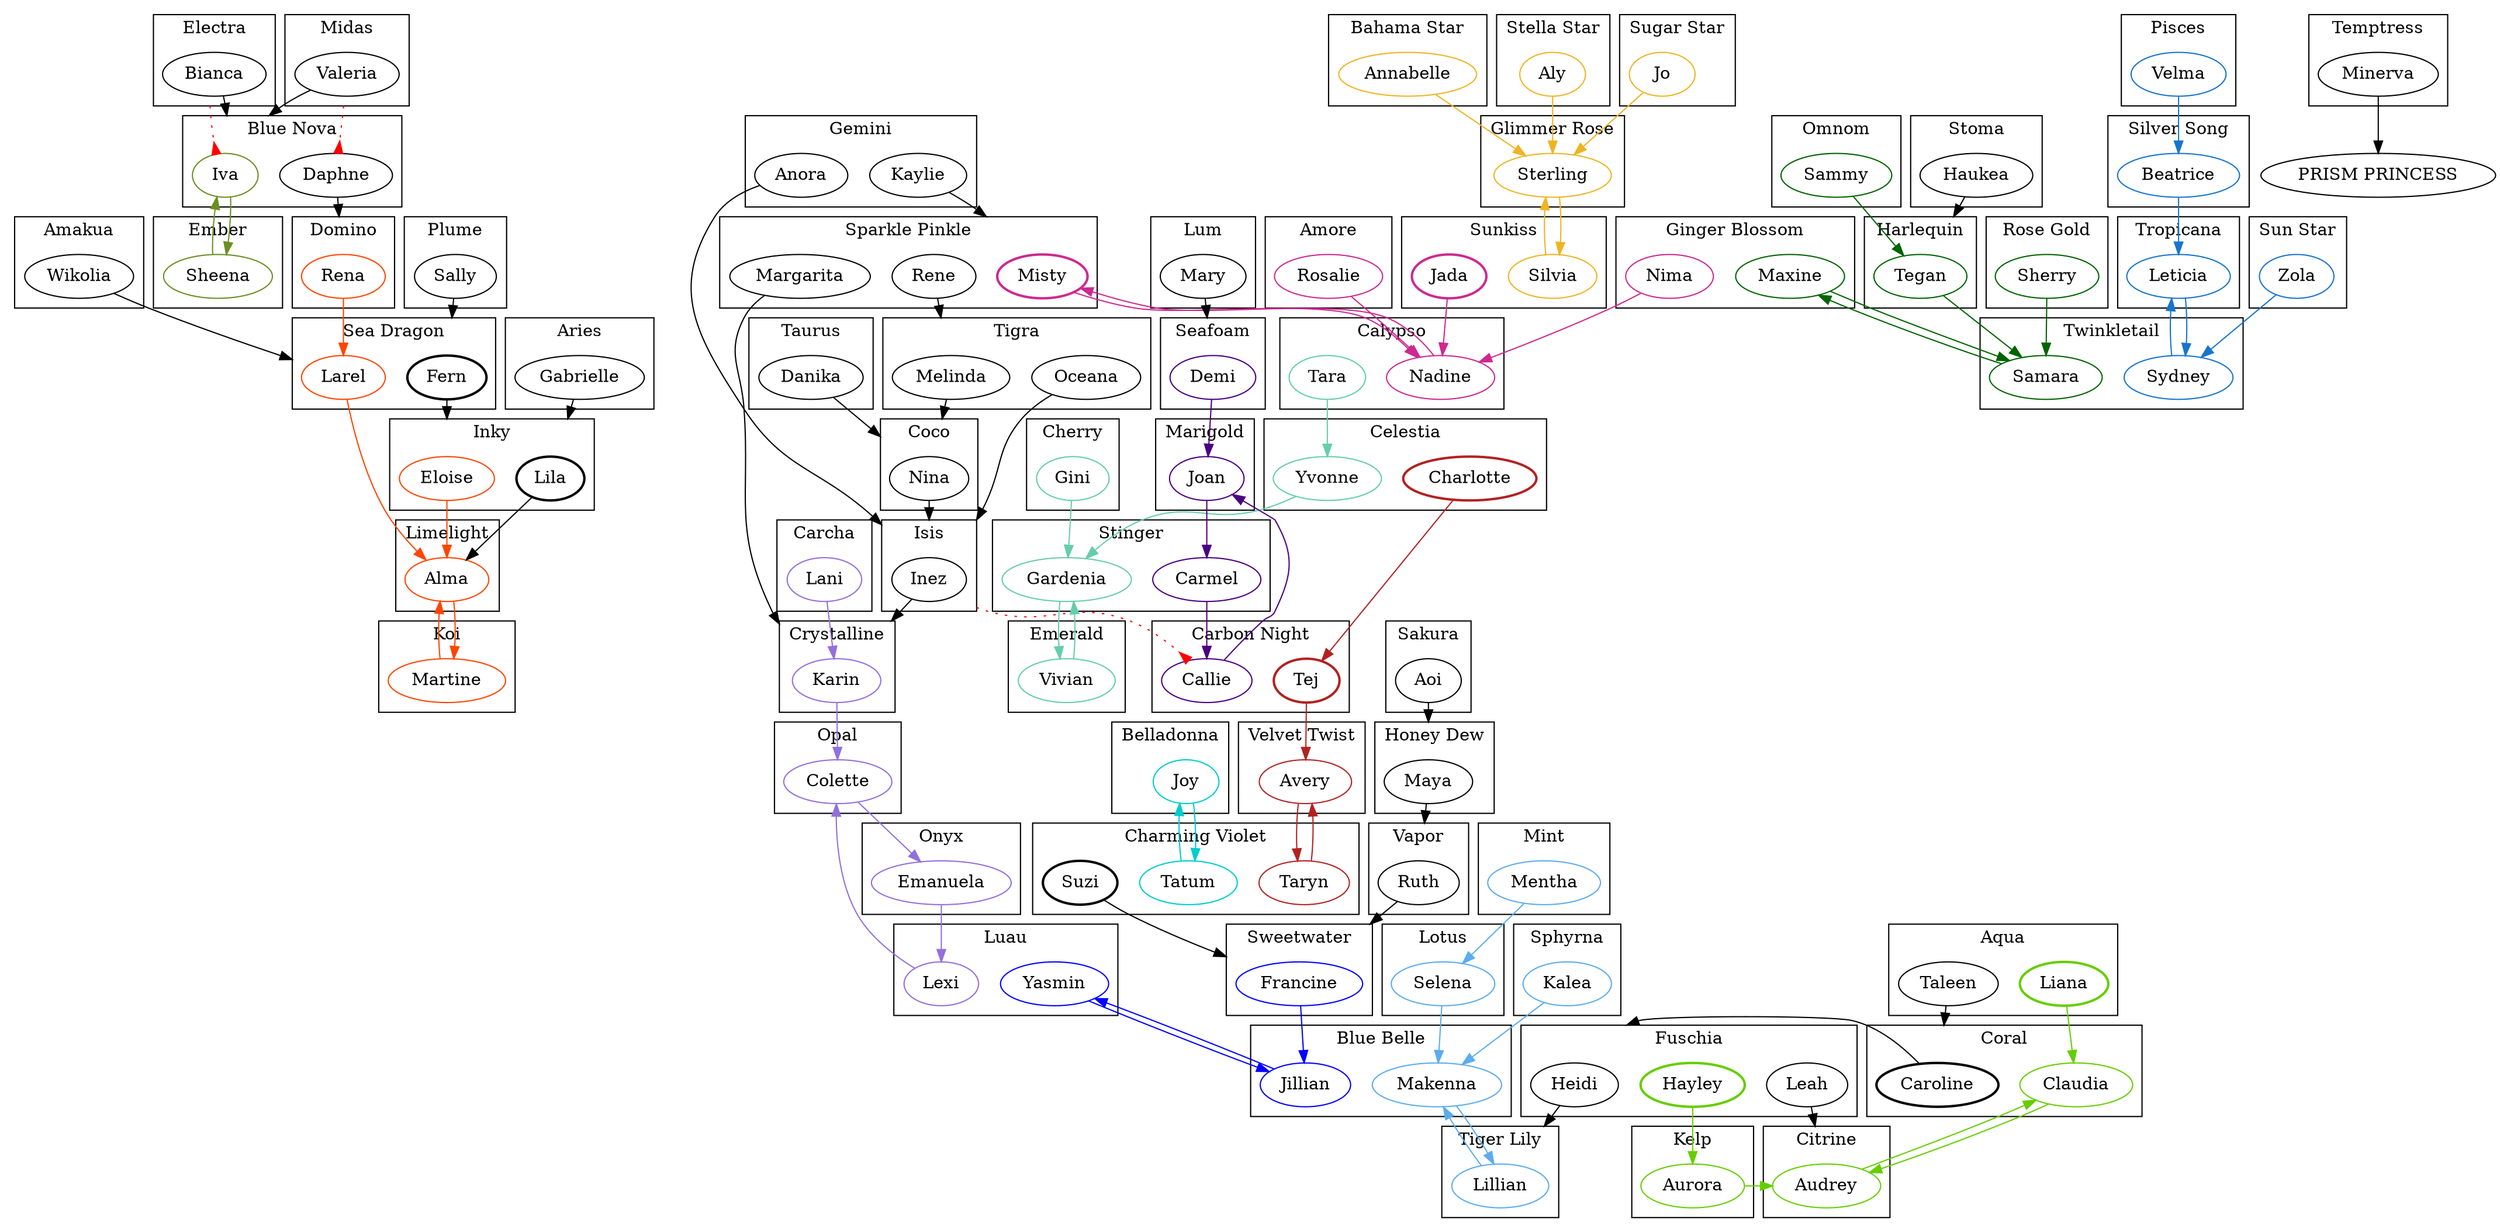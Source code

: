 digraph Mermaids {
    graph [compound = true];
    
    subgraph clusterAmakua {
        label = Amakua;
        Wikolia;
    }
    Wikolia -> Larel [lhead = clusterSeaDragon];
    
    subgraph clusterAmore {
        label = Amore;
        Rosalie [color = maroon3];
    }
    Rosalie -> Nadine [color = maroon3];

    subgraph clusterAqua {
        label = Aqua;
        Liana [style = bold color = chartreuse3];
        Taleen;
    }
    Liana -> Claudia [color = chartreuse3];
    Taleen -> Caroline [lhead = clusterCoral];
    
    subgraph clusterAries {
        label = Aries;
        Gabrielle;
    }
    Gabrielle -> Lila [lhead = clusterInky];
    
    subgraph clusterBahamaStar {
        label = "Bahama Star";
        Annabelle [color = goldenrod2];
    }
    Annabelle -> Sterling [color = goldenrod2];
    
    subgraph clusterBelladonna {
        label = Belladonna;
        Joy [color = cyan3];
    }
    Joy -> Tatum [color = cyan3];
    
    subgraph clusterBlueBelle {
        label = "Blue Belle";
        Makenna [color = steelblue2];
        Jillian [color = blue1];
    }
    Makenna -> Lillian [color = steelblue2];
    Jillian -> Yasmin [color = blue1];
    
    subgraph clusterBlueNova {
        label = "Blue Nova";
        Iva [color = olivedrab];
        Daphne;
    }
    Iva -> Sheena [color = olivedrab];
    Bianca -> Iva [ltail = clusterElectra color = red style = dotted arrowhead = inv];
    Daphne -> Rena [lhead = clusterDomino];
    Valeria -> Daphne [ltail = clusterMidas color = red style = dotted arrowhead = inv];
    
    subgraph clusterCalypso {
        label = Calypso;
        Nadine [color = maroon3];
        Tara [color = aquamarine3];
    }
    Nadine -> Misty [color = maroon3];
    Tara -> Yvonne [color = aquamarine3];
    
    subgraph clusterCarbonNight {
        label = "Carbon Night";
        Tej [style = bold color = firebrick];
        Callie [color = indigo];
    }
    Tej -> Avery [color = firebrick];
    Callie -> Joan [color = indigo];
    Inez -> Callie [ltail = clusterIsis color = red style = dotted arrowhead = inv];
    
    subgraph clusterCarcha {
        label = Carcha;
        Lani [color = mediumpurple];
    }
    Lani -> Karin [color = mediumpurple];
    
    subgraph clusterCelestia {
        label = Celestia;
        Yvonne [color = aquamarine3];
        Charlotte [style = bold color = firebrick];
    }
    Yvonne -> Gardenia [color = aquamarine3];
    Charlotte -> Tej [color = firebrick];
    
    subgraph clusterCharmingViolet {
        label = "Charming Violet";
        Taryn [color = firebrick];
        Suzi [style = bold];
        Tatum [color = cyan3];
    }
    Taryn -> Avery [color = firebrick];
    Suzi -> Francine [lhead = clusterSweetwater];
    Tatum -> Joy [color = cyan3];
    
    subgraph clusterCherry {
        label = Cherry;
        Gini [color = aquamarine3];
    }
    Gini -> Gardenia [color = aquamarine3];
    
    subgraph clusterCitrine {
        label = Citrine;
        Audrey [color = chartreuse3];
    }
    Audrey -> Claudia [color = chartreuse3];
    
    subgraph clusterCoco {
        label = Coco;
        Nina;
    }
    Nina -> Inez [lhead = clusterIsis];
    
    subgraph clusterCoral {
        label = Coral;
        Claudia [color = chartreuse3];
        Caroline [style = bold];
    }
    Claudia -> Audrey [color = chartreuse3];
    Caroline -> Heidi [lhead = clusterFuschia];
   
    subgraph clusterCrystalline {
        label = Crystalline;
        Karin [color = mediumpurple];
    }
    Karin -> Colette [color = mediumpurple];
    
    subgraph clusterDomino {
        label = Domino;
        Rena [color = orangered];
    }
    Rena -> Larel [color = orangered];
    
    subgraph clusterElectra {
        label = Electra;
        Bianca;
    }
    Bianca -> Iva [lhead = clusterBlueNova];
    
    subgraph clusterEmber {
        label = Ember;
        Sheena [color = olivedrab];
    }
    Sheena -> Iva [color = olivedrab];
    
    subgraph clusterEmerald {
        label = Emerald;
        Vivian [color = aquamarine3];
    }
    Vivian -> Gardenia [color = aquamarine3];
    
    subgraph clusterFuschia {
        label = Fuschia;
        Heidi;
        Hayley [style = bold color = chartreuse3];
        Leah;
    }
    Heidi -> Lillian [lhead = clusterTigerLily];
    Hayley -> Aurora [color = chartreuse3];
    Leah -> Audrey [lhead = clusterCitrine];
    
    subgraph clusterGemini {
        label = Gemini;
        Anora;
        Kaylie;
    }
    Anora -> Inez [lhead = clusterIsis];
    Kaylie -> Misty [lhead = clusterSparklePinkle];
    
    subgraph clusterGingerBlossom {
        label = "Ginger Blossom";
        Nima [color = maroon3];
        Maxine [color = darkgreen];
    }
    Nima -> Nadine [color = maroon3];
    Maxine -> Samara [color = darkgreen];
    
    subgraph clusterGlimmerRose {
        label = "Glimmer Rose"
        Sterling [color = goldenrod2];
    }
    Sterling -> Silvia [color = goldenrod2];
    
    subgraph clusterHarlequin {
        label = Harlequin;
        Tegan [color = darkgreen];
    }
    Tegan -> Samara [color = darkgreen];
    
    subgraph clusterHoneyDew {
        label = "Honey Dew";
        Maya;
    }
    Maya -> Ruth [lhead = clusterVapor];
    
    subgraph clusterInky {
        label = Inky;
        Eloise [color = orangered];
        Lila [style = bold];
    }
    Eloise -> Alma [color = orangered];
    Lila -> Alma [head = clusterLimelight];
    
    subgraph clusterIsis {
        label = Isis;
        Inez;
    }
    Inez -> Karin [lhead = clusterCrystalline];
    
    subgraph clusterKelp {
        label = Kelp;
        Aurora [color = chartreuse3];
    }
    Aurora -> Audrey [color = chartreuse3];
    
    subgraph clusterKoi {
        label = Koi;
        Martine [color = orangered];
    }
    Martine -> Alma [color = orangered];
    
    subgraph clusterLimelight {
        label = Limelight;
        Alma [color = orangered];
    }
    Alma -> Martine [color = orangered];
    
    subgraph clusterLotus {
        label = Lotus;
        Selena [color = steelblue2];
    }
    Selena -> Makenna [color = steelblue2];
    
    subgraph clusterLuau {
        label = Luau;
        Lexi [color = mediumpurple];
        Yasmin [color = blue1];
    }
    Lexi -> Colette [color = mediumpurple];
    Yasmin -> Jillian [color = blue1];
    
    subgraph clusterLum {
        label = Lum;
        Mary;
    }
    Mary -> Demi [lhead = clusterSeafoam];
    
    subgraph clusterMarigold {
        label = Marigold;
        Joan [color = indigo];
    }
    Joan -> Carmel [color = indigo];
    
    subgraph clusterMidas {
        label = Midas;
        Valeria;
    }
    Valeria -> Iva [lhead = clusterBlueNova];
    
    subgraph clusterMint {
        label = Mint;
        Mentha [color = steelblue2];
    }
    Mentha -> Selena [color = steelblue2];
    
    subgraph clusterOmnom {
        label = Omnom;
        Sammy [color = darkgreen];
    }
    Sammy -> Tegan [color = darkgreen];
    
    subgraph clusterOnyx {
        label = Onyx;
        Emanuela [color = mediumpurple];
    }
    Emanuela -> Lexi [color = mediumpurple];
    
    subgraph clusterOpal {
        label = Opal;
        Colette [color = mediumpurple];
    }
    Colette -> Emanuela [color = mediumpurple];
    
    subgraph clusterPisces {
        label = Pisces;
        Velma [color = dodgerblue3];
    }
    Velma -> Beatrice [color = dodgerblue3];
    
    subgraph clusterPlume {
        label = Plume;
        Sally;
    }
    Sally -> Fern [lhead = clusterSeaDragon];
    
    subgraph clusterRoseGold {
        label = "Rose Gold";
        Sherry [color = darkgreen];
    }
    Sherry -> Samara [color = darkgreen];
    
    subgraph clusterSakura {
        label = Sakura;
        Aoi;
    }
    Aoi -> Maya [lhead = clusterHoneyDew];
    
    subgraph clusterSeaDragon {
        label = "Sea Dragon"
        Larel [color = orangered];
        Fern [style = bold];
    }
    Larel -> Alma [color = orangered];
    Fern -> Eloise [lhead = clusterInky];
    
    subgraph clusterSeafoam {
        label = Seafoam;
        Demi [color = indigo];
    }
    Demi -> Joan [color = indigo];
    
    subgraph clusterSilverSong {
        label = "Silver Song";
        Beatrice [color = dodgerblue3];
    }
    Beatrice -> Leticia [color = dodgerblue3];
    
    subgraph clusterSparklePinkle {
        label = "Sparkle Pinkle";
        Misty [style = bold color = maroon3];
        Rene;
        Margarita;
    }
    Misty -> Nadine [color = maroon3];
    Rene -> Melinda [lhead = clusterTigra];
    Margarita -> Karin [lhead = clusterCrystalline];
    
    subgraph clusterSphyrna {
        label = Sphyrna;
        Kalea [color = steelblue2];
    }
    Kalea -> Makenna [color = steelblue2];
    
    subgraph clusterStellaStar {
        label = "Stella Star";
        Aly [color = goldenrod2];
    }
    Aly -> Sterling [color = goldenrod2];
    
    subgraph clusterStinger {
        label = Stinger;
        Carmel [color = indigo];
        Gardenia [color = aquamarine3];
    }
    Carmel -> Callie [color = indigo];
    Gardenia -> Vivian [color = aquamarine3];
    
    subgraph clusterStoma {
        label = Stoma;
        Haukea;
    }
    Haukea -> Tegan [lhead = clusterHarlequin];
    
    subgraph clusterSugarStar {
        label = "Sugar Star";
        Jo [color = goldenrod2];
    }
    Jo -> Sterling [color = goldenrod2];
    
    subgraph clusterSunkiss {
        label = Sunkiss;
        Silvia [color = goldenrod2];
        Jada [style = bold color = maroon3];
    }
    Silvia -> Sterling [color = goldenrod2];
    Jada -> Nadine [color = maroon3];
    
    subgraph clusterSunStar {
        label = "Sun Star";
        Zola [color = dodgerblue3];
    }
    Zola -> Sydney [color = dodgerblue3];
    
    subgraph clusterSweetwater {
        label = Sweetwater;
        Francine [color = blue1];
    }
    Francine -> Jillian [color = blue1];
    
    subgraph clusterTaurus {
        label = Taurus;
        Danika;
    }
    Danika -> Nina [lhead = clusterCoco];
    
    subgraph clusterTemptress {
        label = Temptress;
        Minerva;
    }
    Minerva -> "PRISM PRINCESS" [lhead = clusterPrismPrincess];
    
    subgraph clusterTigerLily {
        label = "Tiger Lily";
        Lillian [color = steelblue2];
    }
    Lillian -> Makenna [color = steelblue2];
    
    subgraph clusterTigra {
        label = Tigra;
        Melinda;
        Oceana;
    }
    Melinda -> Nina [lhead = clusterCoco];
    Oceana -> Inez [lhead = clusterIsis];
    
    subgraph clusterTropicana {
        label = Tropicana;
        Leticia [color = dodgerblue3];
    }
    Leticia -> Sydney [color = dodgerblue3];
    
    subgraph clusterTwinkletail {
        label = Twinkletail;
        Sydney [color = dodgerblue3];
        Samara [color = darkgreen];
    }
    Sydney -> Leticia [color = dodgerblue3];
    Samara -> Maxine [color = darkgreen];
    
    subgraph clusterVapor {
        label = Vapor;
        Ruth;
    }
    Ruth -> Francine [lhead = clusterSweetwater];
    
    subgraph clusterVelvetTwist {
        label = "Velvet Twist";
        Avery [color = firebrick];
    }
    Avery -> Taryn [color = firebrick];
}